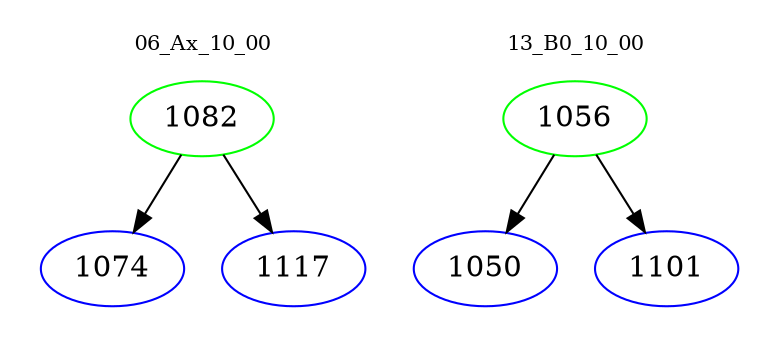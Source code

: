 digraph{
subgraph cluster_0 {
color = white
label = "06_Ax_10_00";
fontsize=10;
T0_1082 [label="1082", color="green"]
T0_1082 -> T0_1074 [color="black"]
T0_1074 [label="1074", color="blue"]
T0_1082 -> T0_1117 [color="black"]
T0_1117 [label="1117", color="blue"]
}
subgraph cluster_1 {
color = white
label = "13_B0_10_00";
fontsize=10;
T1_1056 [label="1056", color="green"]
T1_1056 -> T1_1050 [color="black"]
T1_1050 [label="1050", color="blue"]
T1_1056 -> T1_1101 [color="black"]
T1_1101 [label="1101", color="blue"]
}
}
